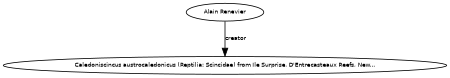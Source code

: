 digraph G {
size="3,3";
node [fontsize=7, fontname="Helvetica"];
edge [fontsize=7, fontname="Helvetica"];
node0 [label="Alain Renevier", width=0.27433100247,height=0.27433100247];
node1 [label="Caledoniscincus austrocaledonicus (Reptilia: Scincidae) from Ile Surprise, D'Entrecasteaux Reefs, New...", width=0.27433100247,height=0.27433100247];
node0 -> node1 [label="creator"];
}

